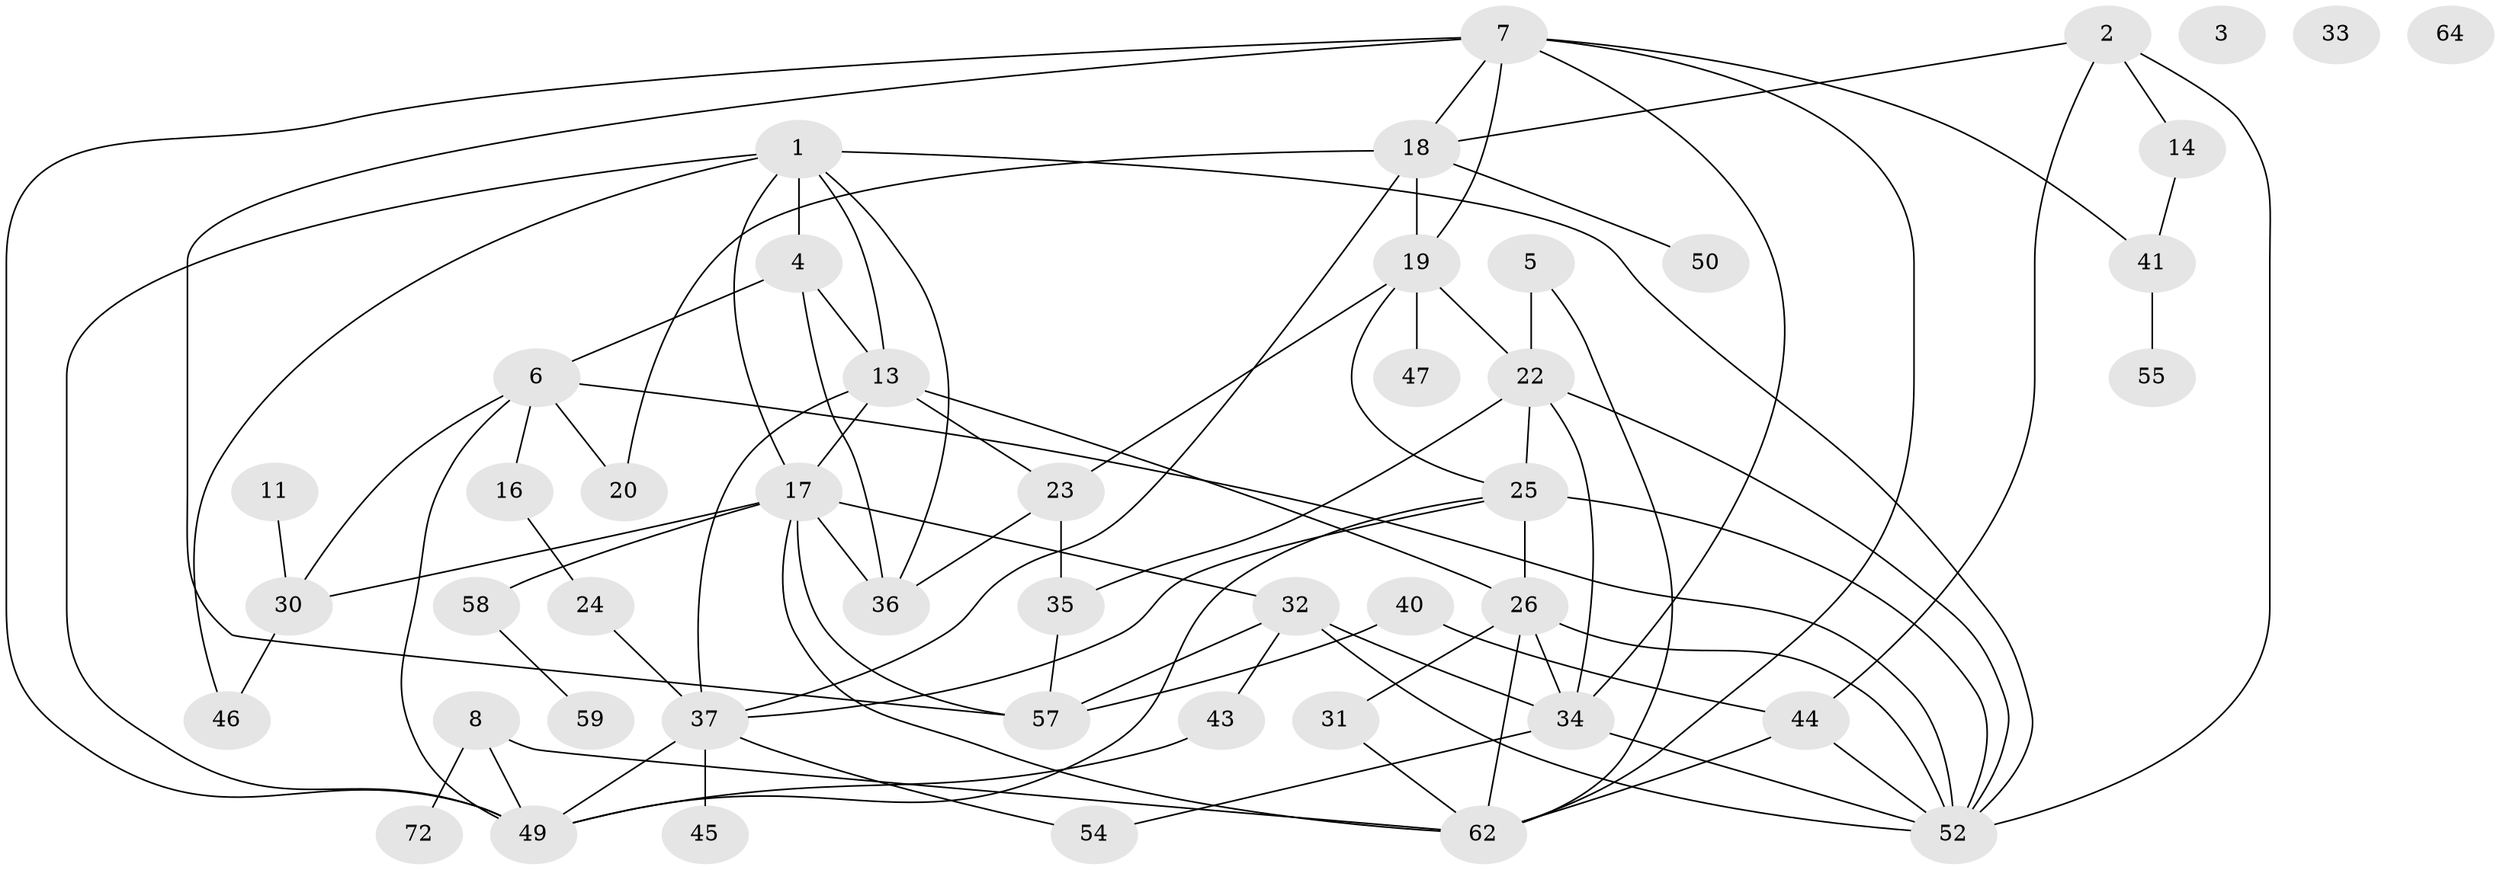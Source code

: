 // original degree distribution, {5: 0.1111111111111111, 3: 0.20833333333333334, 0: 0.041666666666666664, 2: 0.19444444444444445, 4: 0.2638888888888889, 1: 0.125, 6: 0.027777777777777776, 7: 0.027777777777777776}
// Generated by graph-tools (version 1.1) at 2025/41/03/06/25 10:41:20]
// undirected, 47 vertices, 86 edges
graph export_dot {
graph [start="1"]
  node [color=gray90,style=filled];
  1 [super="+9"];
  2 [super="+61"];
  3;
  4 [super="+12"];
  5;
  6 [super="+10"];
  7 [super="+21"];
  8 [super="+15"];
  11;
  13 [super="+38"];
  14;
  16 [super="+48"];
  17 [super="+66"];
  18 [super="+27"];
  19 [super="+39"];
  20;
  22 [super="+28"];
  23 [super="+29"];
  24 [super="+70"];
  25 [super="+60"];
  26 [super="+69"];
  30 [super="+42"];
  31;
  32 [super="+71"];
  33;
  34 [super="+56"];
  35;
  36;
  37 [super="+51"];
  40;
  41 [super="+65"];
  43;
  44;
  45;
  46;
  47;
  49 [super="+68"];
  50;
  52 [super="+53"];
  54;
  55;
  57 [super="+67"];
  58;
  59;
  62 [super="+63"];
  64;
  72;
  1 -- 13;
  1 -- 17;
  1 -- 36;
  1 -- 46;
  1 -- 52;
  1 -- 49;
  1 -- 4;
  2 -- 14;
  2 -- 44;
  2 -- 52;
  2 -- 18;
  4 -- 36;
  4 -- 6;
  4 -- 13;
  5 -- 22;
  5 -- 62;
  6 -- 20;
  6 -- 52;
  6 -- 49;
  6 -- 30;
  6 -- 16;
  7 -- 57;
  7 -- 62;
  7 -- 34;
  7 -- 49;
  7 -- 19;
  7 -- 41;
  7 -- 18;
  8 -- 49;
  8 -- 72;
  8 -- 62;
  11 -- 30;
  13 -- 17;
  13 -- 37;
  13 -- 23;
  13 -- 26;
  14 -- 41;
  16 -- 24;
  17 -- 62;
  17 -- 32;
  17 -- 36;
  17 -- 58;
  17 -- 57;
  17 -- 30;
  18 -- 20;
  18 -- 37;
  18 -- 19;
  18 -- 50;
  19 -- 25;
  19 -- 47;
  19 -- 22;
  19 -- 23;
  22 -- 35;
  22 -- 52;
  22 -- 34;
  22 -- 25 [weight=2];
  23 -- 35;
  23 -- 36;
  24 -- 37;
  25 -- 37;
  25 -- 26;
  25 -- 52;
  25 -- 49;
  26 -- 31;
  26 -- 62;
  26 -- 52;
  26 -- 34;
  30 -- 46;
  31 -- 62;
  32 -- 34;
  32 -- 43;
  32 -- 52;
  32 -- 57;
  34 -- 54;
  34 -- 52;
  35 -- 57;
  37 -- 45;
  37 -- 54;
  37 -- 49;
  40 -- 44;
  40 -- 57;
  41 -- 55;
  43 -- 49;
  44 -- 62;
  44 -- 52;
  58 -- 59;
}
